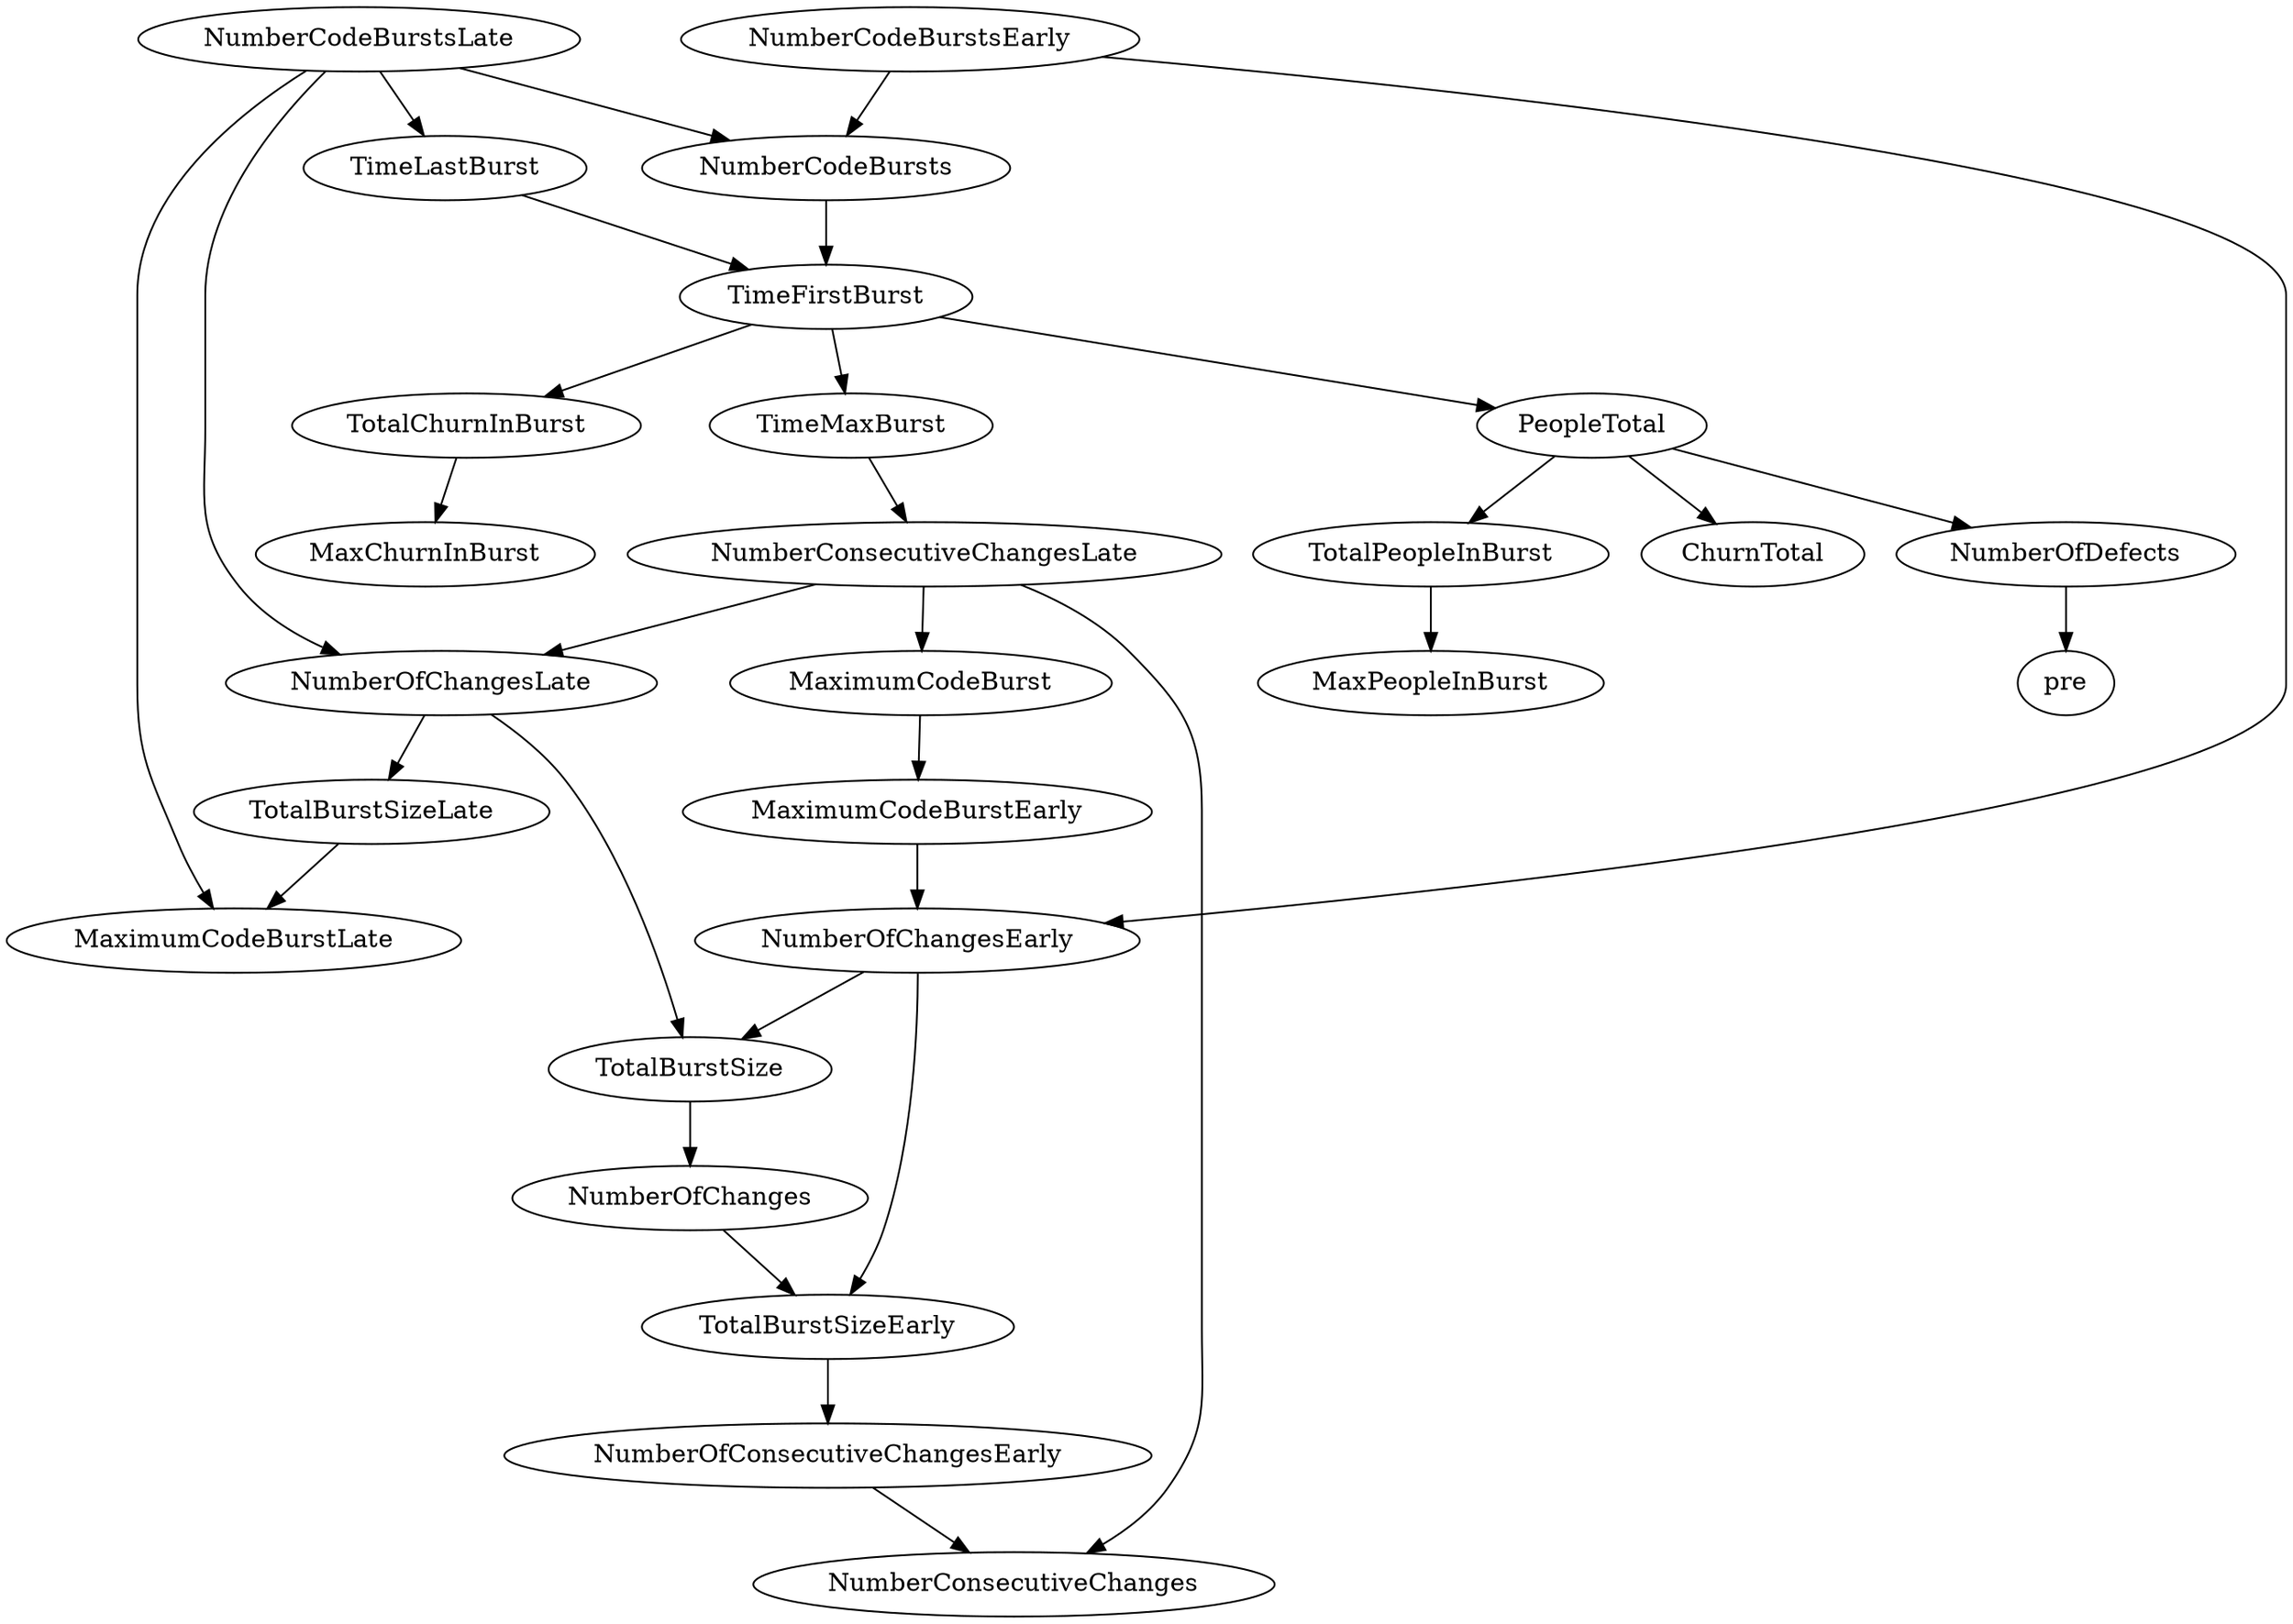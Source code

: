 digraph {
   TotalPeopleInBurst;
   MaximumCodeBurstLate;
   NumberOfChanges;
   MaxPeopleInBurst;
   TotalBurstSizeLate;
   NumberCodeBurstsLate;
   NumberOfChangesLate;
   NumberOfChangesEarly;
   MaxChurnInBurst;
   MaximumCodeBurstEarly;
   NumberCodeBurstsEarly;
   TimeFirstBurst;
   TotalChurnInBurst;
   ChurnTotal;
   MaximumCodeBurst;
   NumberOfConsecutiveChangesEarly;
   NumberConsecutiveChangesLate;
   TotalBurstSizeEarly;
   TotalBurstSize;
   TimeMaxBurst;
   NumberConsecutiveChanges;
   TimeLastBurst;
   NumberCodeBursts;
   PeopleTotal;
   pre;
   NumberOfDefects;
   TotalPeopleInBurst -> MaxPeopleInBurst;
   NumberOfChanges -> TotalBurstSizeEarly;
   TotalBurstSizeLate -> MaximumCodeBurstLate;
   NumberCodeBurstsLate -> MaximumCodeBurstLate;
   NumberCodeBurstsLate -> NumberOfChangesLate;
   NumberCodeBurstsLate -> TimeLastBurst;
   NumberCodeBurstsLate -> NumberCodeBursts;
   NumberOfChangesLate -> TotalBurstSizeLate;
   NumberOfChangesLate -> TotalBurstSize;
   NumberOfChangesEarly -> TotalBurstSizeEarly;
   NumberOfChangesEarly -> TotalBurstSize;
   MaximumCodeBurstEarly -> NumberOfChangesEarly;
   NumberCodeBurstsEarly -> NumberOfChangesEarly;
   NumberCodeBurstsEarly -> NumberCodeBursts;
   TimeFirstBurst -> TotalChurnInBurst;
   TimeFirstBurst -> TimeMaxBurst;
   TimeFirstBurst -> PeopleTotal;
   TotalChurnInBurst -> MaxChurnInBurst;
   MaximumCodeBurst -> MaximumCodeBurstEarly;
   NumberOfConsecutiveChangesEarly -> NumberConsecutiveChanges;
   NumberConsecutiveChangesLate -> NumberOfChangesLate;
   NumberConsecutiveChangesLate -> MaximumCodeBurst;
   NumberConsecutiveChangesLate -> NumberConsecutiveChanges;
   TotalBurstSizeEarly -> NumberOfConsecutiveChangesEarly;
   TotalBurstSize -> NumberOfChanges;
   TimeMaxBurst -> NumberConsecutiveChangesLate;
   TimeLastBurst -> TimeFirstBurst;
   NumberCodeBursts -> TimeFirstBurst;
   PeopleTotal -> TotalPeopleInBurst;
   PeopleTotal -> ChurnTotal;
   PeopleTotal -> NumberOfDefects;
   NumberOfDefects -> pre;
}
